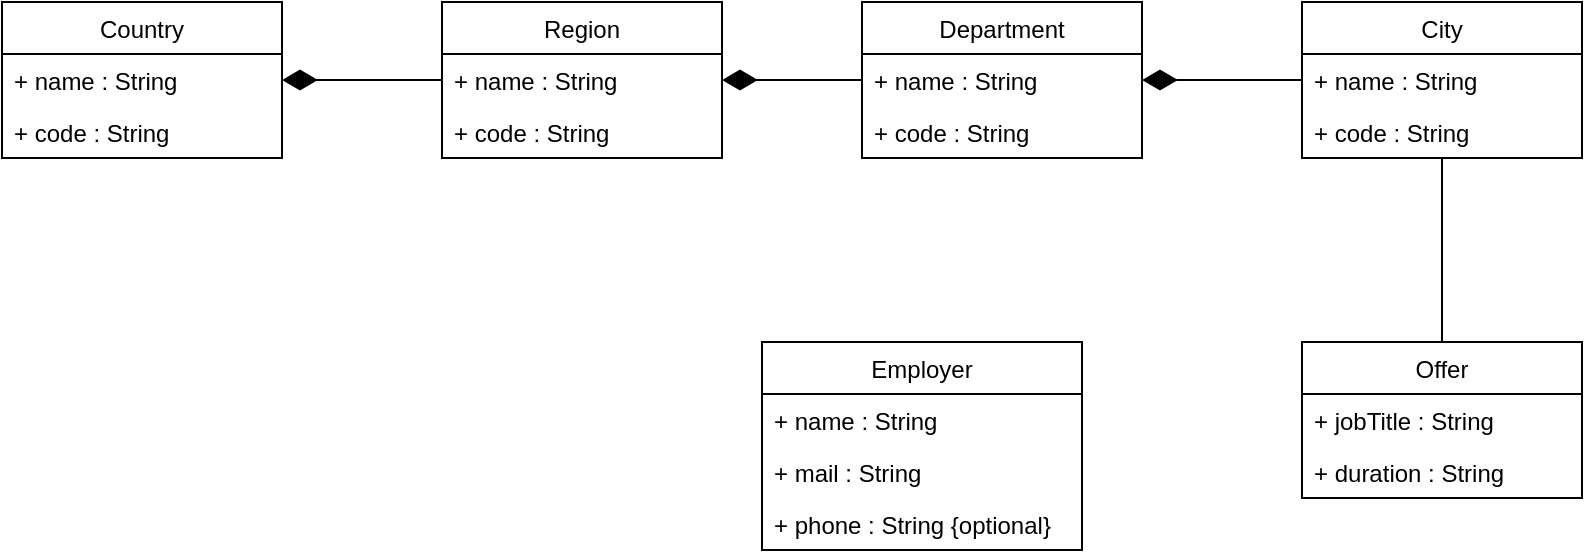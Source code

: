 <mxfile version="20.3.0" type="device"><diagram id="k540oC7YMwKG_fndk6bW" name="Page-1"><mxGraphModel dx="1038" dy="649" grid="0" gridSize="10" guides="1" tooltips="1" connect="1" arrows="1" fold="1" page="0" pageScale="1" pageWidth="827" pageHeight="1169" math="0" shadow="0"><root><mxCell id="0"/><mxCell id="1" parent="0"/><mxCell id="4teTzZqQpqeM5XbHxRhv-27" style="edgeStyle=orthogonalEdgeStyle;rounded=0;orthogonalLoop=1;jettySize=auto;html=1;endArrow=none;endFill=0;startSize=0;endSize=15;" edge="1" parent="1" source="4teTzZqQpqeM5XbHxRhv-1" target="4teTzZqQpqeM5XbHxRhv-13"><mxGeometry relative="1" as="geometry"/></mxCell><mxCell id="4teTzZqQpqeM5XbHxRhv-1" value="Offer" style="swimlane;fontStyle=0;childLayout=stackLayout;horizontal=1;startSize=26;fillColor=none;horizontalStack=0;resizeParent=1;resizeParentMax=0;resizeLast=0;collapsible=1;marginBottom=0;" vertex="1" parent="1"><mxGeometry x="660" y="220" width="140" height="78" as="geometry"/></mxCell><mxCell id="4teTzZqQpqeM5XbHxRhv-2" value="+ jobTitle : String" style="text;strokeColor=none;fillColor=none;align=left;verticalAlign=top;spacingLeft=4;spacingRight=4;overflow=hidden;rotatable=0;points=[[0,0.5],[1,0.5]];portConstraint=eastwest;" vertex="1" parent="4teTzZqQpqeM5XbHxRhv-1"><mxGeometry y="26" width="140" height="26" as="geometry"/></mxCell><mxCell id="4teTzZqQpqeM5XbHxRhv-3" value="+ duration : String" style="text;strokeColor=none;fillColor=none;align=left;verticalAlign=top;spacingLeft=4;spacingRight=4;overflow=hidden;rotatable=0;points=[[0,0.5],[1,0.5]];portConstraint=eastwest;" vertex="1" parent="4teTzZqQpqeM5XbHxRhv-1"><mxGeometry y="52" width="140" height="26" as="geometry"/></mxCell><mxCell id="4teTzZqQpqeM5XbHxRhv-5" value="Country" style="swimlane;fontStyle=0;childLayout=stackLayout;horizontal=1;startSize=26;fillColor=none;horizontalStack=0;resizeParent=1;resizeParentMax=0;resizeLast=0;collapsible=1;marginBottom=0;" vertex="1" parent="1"><mxGeometry x="10" y="50" width="140" height="78" as="geometry"/></mxCell><mxCell id="4teTzZqQpqeM5XbHxRhv-6" value="+ name : String" style="text;strokeColor=none;fillColor=none;align=left;verticalAlign=top;spacingLeft=4;spacingRight=4;overflow=hidden;rotatable=0;points=[[0,0.5],[1,0.5]];portConstraint=eastwest;" vertex="1" parent="4teTzZqQpqeM5XbHxRhv-5"><mxGeometry y="26" width="140" height="26" as="geometry"/></mxCell><mxCell id="4teTzZqQpqeM5XbHxRhv-7" value="+ code : String" style="text;strokeColor=none;fillColor=none;align=left;verticalAlign=top;spacingLeft=4;spacingRight=4;overflow=hidden;rotatable=0;points=[[0,0.5],[1,0.5]];portConstraint=eastwest;" vertex="1" parent="4teTzZqQpqeM5XbHxRhv-5"><mxGeometry y="52" width="140" height="26" as="geometry"/></mxCell><mxCell id="4teTzZqQpqeM5XbHxRhv-17" style="edgeStyle=orthogonalEdgeStyle;rounded=0;orthogonalLoop=1;jettySize=auto;html=1;entryX=1;entryY=0.5;entryDx=0;entryDy=0;endArrow=diamondThin;endFill=1;endSize=15;" edge="1" parent="1" source="4teTzZqQpqeM5XbHxRhv-9" target="4teTzZqQpqeM5XbHxRhv-6"><mxGeometry relative="1" as="geometry"/></mxCell><mxCell id="4teTzZqQpqeM5XbHxRhv-9" value="Region" style="swimlane;fontStyle=0;childLayout=stackLayout;horizontal=1;startSize=26;fillColor=none;horizontalStack=0;resizeParent=1;resizeParentMax=0;resizeLast=0;collapsible=1;marginBottom=0;" vertex="1" parent="1"><mxGeometry x="230" y="50" width="140" height="78" as="geometry"/></mxCell><mxCell id="4teTzZqQpqeM5XbHxRhv-10" value="+ name : String" style="text;strokeColor=none;fillColor=none;align=left;verticalAlign=top;spacingLeft=4;spacingRight=4;overflow=hidden;rotatable=0;points=[[0,0.5],[1,0.5]];portConstraint=eastwest;" vertex="1" parent="4teTzZqQpqeM5XbHxRhv-9"><mxGeometry y="26" width="140" height="26" as="geometry"/></mxCell><mxCell id="4teTzZqQpqeM5XbHxRhv-11" value="+ code : String" style="text;strokeColor=none;fillColor=none;align=left;verticalAlign=top;spacingLeft=4;spacingRight=4;overflow=hidden;rotatable=0;points=[[0,0.5],[1,0.5]];portConstraint=eastwest;" vertex="1" parent="4teTzZqQpqeM5XbHxRhv-9"><mxGeometry y="52" width="140" height="26" as="geometry"/></mxCell><mxCell id="4teTzZqQpqeM5XbHxRhv-24" style="edgeStyle=orthogonalEdgeStyle;rounded=0;orthogonalLoop=1;jettySize=auto;html=1;entryX=1;entryY=0.5;entryDx=0;entryDy=0;endArrow=diamondThin;endFill=1;endSize=15;startSize=0;" edge="1" parent="1" source="4teTzZqQpqeM5XbHxRhv-13" target="4teTzZqQpqeM5XbHxRhv-20"><mxGeometry relative="1" as="geometry"/></mxCell><mxCell id="4teTzZqQpqeM5XbHxRhv-13" value="City" style="swimlane;fontStyle=0;childLayout=stackLayout;horizontal=1;startSize=26;fillColor=none;horizontalStack=0;resizeParent=1;resizeParentMax=0;resizeLast=0;collapsible=1;marginBottom=0;" vertex="1" parent="1"><mxGeometry x="660" y="50" width="140" height="78" as="geometry"/></mxCell><mxCell id="4teTzZqQpqeM5XbHxRhv-14" value="+ name : String" style="text;strokeColor=none;fillColor=none;align=left;verticalAlign=top;spacingLeft=4;spacingRight=4;overflow=hidden;rotatable=0;points=[[0,0.5],[1,0.5]];portConstraint=eastwest;" vertex="1" parent="4teTzZqQpqeM5XbHxRhv-13"><mxGeometry y="26" width="140" height="26" as="geometry"/></mxCell><mxCell id="4teTzZqQpqeM5XbHxRhv-15" value="+ code : String" style="text;strokeColor=none;fillColor=none;align=left;verticalAlign=top;spacingLeft=4;spacingRight=4;overflow=hidden;rotatable=0;points=[[0,0.5],[1,0.5]];portConstraint=eastwest;" vertex="1" parent="4teTzZqQpqeM5XbHxRhv-13"><mxGeometry y="52" width="140" height="26" as="geometry"/></mxCell><mxCell id="4teTzZqQpqeM5XbHxRhv-23" style="edgeStyle=orthogonalEdgeStyle;rounded=0;orthogonalLoop=1;jettySize=auto;html=1;entryX=1;entryY=0.5;entryDx=0;entryDy=0;endArrow=diamondThin;endFill=1;endSize=15;" edge="1" parent="1" source="4teTzZqQpqeM5XbHxRhv-19" target="4teTzZqQpqeM5XbHxRhv-10"><mxGeometry relative="1" as="geometry"/></mxCell><mxCell id="4teTzZqQpqeM5XbHxRhv-19" value="Department" style="swimlane;fontStyle=0;childLayout=stackLayout;horizontal=1;startSize=26;fillColor=none;horizontalStack=0;resizeParent=1;resizeParentMax=0;resizeLast=0;collapsible=1;marginBottom=0;" vertex="1" parent="1"><mxGeometry x="440" y="50" width="140" height="78" as="geometry"/></mxCell><mxCell id="4teTzZqQpqeM5XbHxRhv-20" value="+ name : String" style="text;strokeColor=none;fillColor=none;align=left;verticalAlign=top;spacingLeft=4;spacingRight=4;overflow=hidden;rotatable=0;points=[[0,0.5],[1,0.5]];portConstraint=eastwest;" vertex="1" parent="4teTzZqQpqeM5XbHxRhv-19"><mxGeometry y="26" width="140" height="26" as="geometry"/></mxCell><mxCell id="4teTzZqQpqeM5XbHxRhv-21" value="+ code : String" style="text;strokeColor=none;fillColor=none;align=left;verticalAlign=top;spacingLeft=4;spacingRight=4;overflow=hidden;rotatable=0;points=[[0,0.5],[1,0.5]];portConstraint=eastwest;" vertex="1" parent="4teTzZqQpqeM5XbHxRhv-19"><mxGeometry y="52" width="140" height="26" as="geometry"/></mxCell><mxCell id="4teTzZqQpqeM5XbHxRhv-28" value="Employer" style="swimlane;fontStyle=0;childLayout=stackLayout;horizontal=1;startSize=26;fillColor=none;horizontalStack=0;resizeParent=1;resizeParentMax=0;resizeLast=0;collapsible=1;marginBottom=0;" vertex="1" parent="1"><mxGeometry x="390" y="220" width="160" height="104" as="geometry"/></mxCell><mxCell id="4teTzZqQpqeM5XbHxRhv-29" value="+ name : String" style="text;strokeColor=none;fillColor=none;align=left;verticalAlign=top;spacingLeft=4;spacingRight=4;overflow=hidden;rotatable=0;points=[[0,0.5],[1,0.5]];portConstraint=eastwest;" vertex="1" parent="4teTzZqQpqeM5XbHxRhv-28"><mxGeometry y="26" width="160" height="26" as="geometry"/></mxCell><mxCell id="4teTzZqQpqeM5XbHxRhv-30" value="+ mail : String" style="text;strokeColor=none;fillColor=none;align=left;verticalAlign=top;spacingLeft=4;spacingRight=4;overflow=hidden;rotatable=0;points=[[0,0.5],[1,0.5]];portConstraint=eastwest;" vertex="1" parent="4teTzZqQpqeM5XbHxRhv-28"><mxGeometry y="52" width="160" height="26" as="geometry"/></mxCell><mxCell id="4teTzZqQpqeM5XbHxRhv-31" value="+ phone : String {optional}" style="text;strokeColor=none;fillColor=none;align=left;verticalAlign=top;spacingLeft=4;spacingRight=4;overflow=hidden;rotatable=0;points=[[0,0.5],[1,0.5]];portConstraint=eastwest;" vertex="1" parent="4teTzZqQpqeM5XbHxRhv-28"><mxGeometry y="78" width="160" height="26" as="geometry"/></mxCell></root></mxGraphModel></diagram></mxfile>